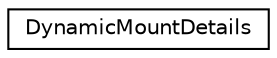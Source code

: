 digraph "Graphical Class Hierarchy"
{
 // LATEX_PDF_SIZE
  edge [fontname="Helvetica",fontsize="10",labelfontname="Helvetica",labelfontsize="10"];
  node [fontname="Helvetica",fontsize="10",shape=record];
  rankdir="LR";
  Node0 [label="DynamicMountDetails",height=0.2,width=0.4,color="black", fillcolor="white", style="filled",URL="$classDynamicMountDetails.html",tooltip="Class that represents a single mount within a container when the source exists on the host."];
}
